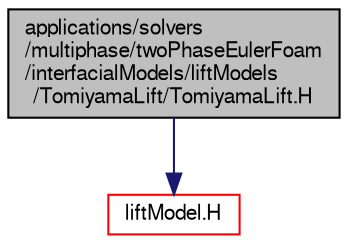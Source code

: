 digraph "applications/solvers/multiphase/twoPhaseEulerFoam/interfacialModels/liftModels/TomiyamaLift/TomiyamaLift.H"
{
  bgcolor="transparent";
  edge [fontname="FreeSans",fontsize="10",labelfontname="FreeSans",labelfontsize="10"];
  node [fontname="FreeSans",fontsize="10",shape=record];
  Node0 [label="applications/solvers\l/multiphase/twoPhaseEulerFoam\l/interfacialModels/liftModels\l/TomiyamaLift/TomiyamaLift.H",height=0.2,width=0.4,color="black", fillcolor="grey75", style="filled", fontcolor="black"];
  Node0 -> Node1 [color="midnightblue",fontsize="10",style="solid",fontname="FreeSans"];
  Node1 [label="liftModel.H",height=0.2,width=0.4,color="red",URL="$a20663.html"];
}

